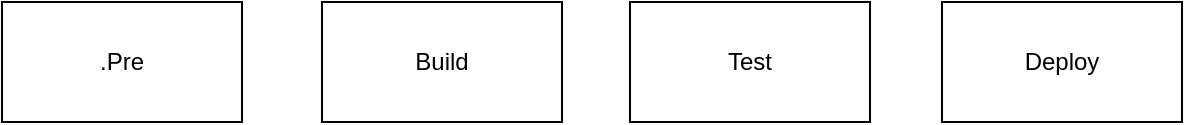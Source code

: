 <mxfile version="13.0.6" type="device"><diagram id="gly9_UOUj5XzhCB-StqL" name="Page-1"><mxGraphModel dx="946" dy="512" grid="1" gridSize="10" guides="1" tooltips="1" connect="1" arrows="1" fold="1" page="1" pageScale="1" pageWidth="827" pageHeight="1169" math="0" shadow="0"><root><mxCell id="0"/><mxCell id="1" parent="0"/><mxCell id="hIh-7qhxZJYZT2RqBFrK-1" value=".Pre" style="rounded=0;whiteSpace=wrap;html=1;" vertex="1" parent="1"><mxGeometry x="100" y="160" width="120" height="60" as="geometry"/></mxCell><mxCell id="hIh-7qhxZJYZT2RqBFrK-2" value="Build" style="rounded=0;whiteSpace=wrap;html=1;" vertex="1" parent="1"><mxGeometry x="260" y="160" width="120" height="60" as="geometry"/></mxCell><mxCell id="hIh-7qhxZJYZT2RqBFrK-3" value="Test" style="rounded=0;whiteSpace=wrap;html=1;" vertex="1" parent="1"><mxGeometry x="414" y="160" width="120" height="60" as="geometry"/></mxCell><mxCell id="hIh-7qhxZJYZT2RqBFrK-4" value="Deploy" style="rounded=0;whiteSpace=wrap;html=1;" vertex="1" parent="1"><mxGeometry x="570" y="160" width="120" height="60" as="geometry"/></mxCell></root></mxGraphModel></diagram></mxfile>
